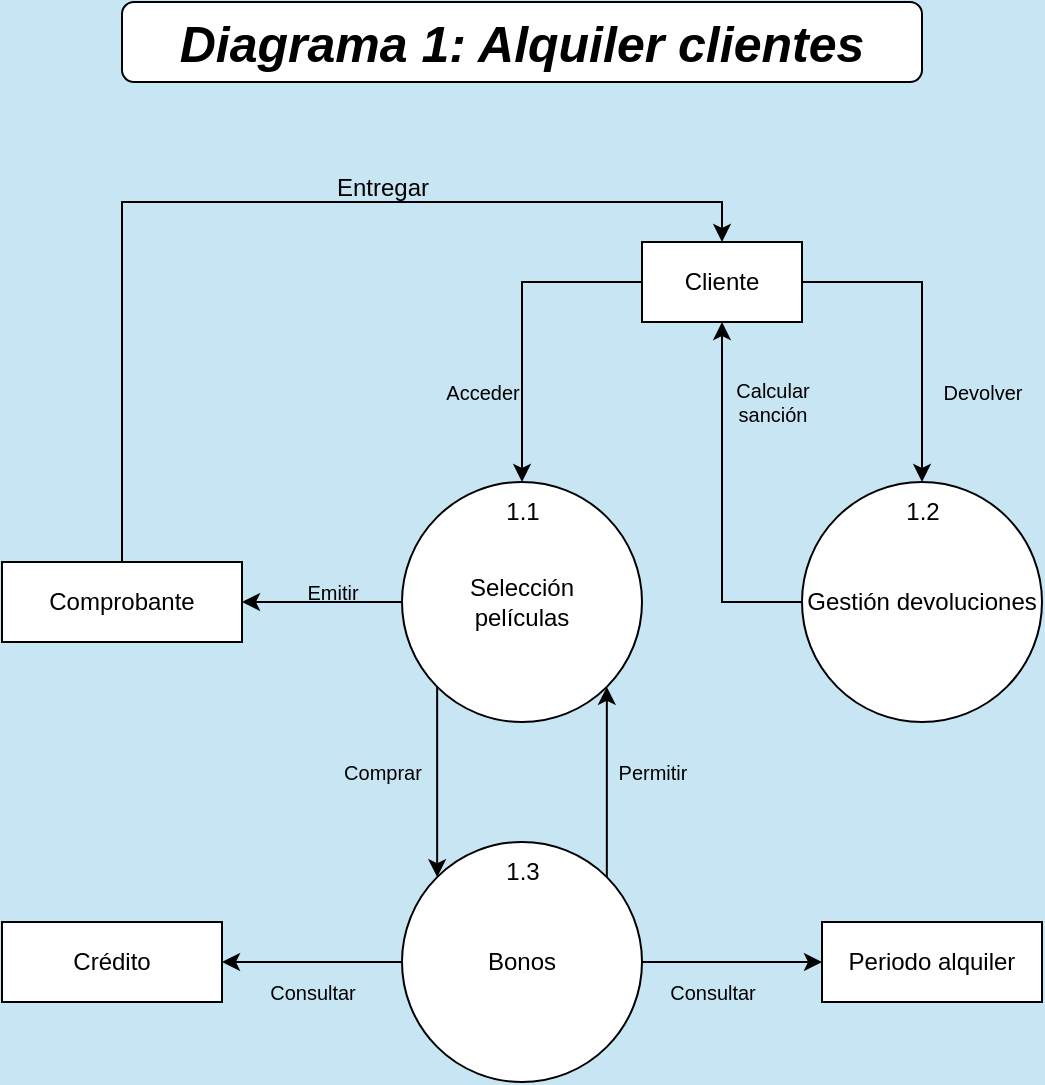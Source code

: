 <mxfile version="22.1.11" type="device">
  <diagram name="Página-1" id="dnAJXb2RSYxvc47qoYzJ">
    <mxGraphModel dx="1165" dy="588" grid="1" gridSize="10" guides="1" tooltips="1" connect="1" arrows="1" fold="1" page="1" pageScale="1" pageWidth="1169" pageHeight="827" background="#c8e5f3" math="0" shadow="0">
      <root>
        <mxCell id="0" />
        <mxCell id="1" parent="0" />
        <mxCell id="mVqyxYGViBlAbbBp4UhH-10" value="Gestión devoluciones" style="ellipse;whiteSpace=wrap;html=1;aspect=fixed;" vertex="1" parent="1">
          <mxGeometry x="680" y="280" width="120" height="120" as="geometry" />
        </mxCell>
        <mxCell id="sRQ4CKSE_xn8VrTVGQVF-1" value="&lt;font style=&quot;font-size: 13px;&quot;&gt;&lt;b style=&quot;font-size: 25px;&quot;&gt;&lt;i&gt;Diagrama 1: Alquiler clientes&lt;br&gt;&lt;/i&gt;&lt;/b&gt;&lt;/font&gt;" style="rounded=1;whiteSpace=wrap;html=1;" parent="1" vertex="1">
          <mxGeometry x="340" y="40" width="400" height="40" as="geometry" />
        </mxCell>
        <mxCell id="sRQ4CKSE_xn8VrTVGQVF-28" style="edgeStyle=orthogonalEdgeStyle;rounded=0;orthogonalLoop=1;jettySize=auto;html=1;exitX=0;exitY=0.5;exitDx=0;exitDy=0;entryX=0.5;entryY=0;entryDx=0;entryDy=0;" parent="1" source="sRQ4CKSE_xn8VrTVGQVF-2" target="sRQ4CKSE_xn8VrTVGQVF-6" edge="1">
          <mxGeometry relative="1" as="geometry" />
        </mxCell>
        <mxCell id="mVqyxYGViBlAbbBp4UhH-11" style="edgeStyle=orthogonalEdgeStyle;rounded=0;orthogonalLoop=1;jettySize=auto;html=1;exitX=1;exitY=0.5;exitDx=0;exitDy=0;entryX=0.5;entryY=0;entryDx=0;entryDy=0;" edge="1" parent="1" source="sRQ4CKSE_xn8VrTVGQVF-2" target="mVqyxYGViBlAbbBp4UhH-10">
          <mxGeometry relative="1" as="geometry" />
        </mxCell>
        <mxCell id="sRQ4CKSE_xn8VrTVGQVF-2" value="Cliente" style="rounded=0;whiteSpace=wrap;html=1;" parent="1" vertex="1">
          <mxGeometry x="600" y="160" width="80" height="40" as="geometry" />
        </mxCell>
        <mxCell id="sRQ4CKSE_xn8VrTVGQVF-4" value="Crédito" style="rounded=0;whiteSpace=wrap;html=1;" parent="1" vertex="1">
          <mxGeometry x="280" y="500" width="110" height="40" as="geometry" />
        </mxCell>
        <mxCell id="mVqyxYGViBlAbbBp4UhH-13" style="edgeStyle=orthogonalEdgeStyle;rounded=0;orthogonalLoop=1;jettySize=auto;html=1;exitX=0.5;exitY=0;exitDx=0;exitDy=0;entryX=0.5;entryY=0;entryDx=0;entryDy=0;" edge="1" parent="1" source="sRQ4CKSE_xn8VrTVGQVF-5" target="sRQ4CKSE_xn8VrTVGQVF-2">
          <mxGeometry relative="1" as="geometry" />
        </mxCell>
        <mxCell id="sRQ4CKSE_xn8VrTVGQVF-5" value="Comprobante" style="rounded=0;whiteSpace=wrap;html=1;" parent="1" vertex="1">
          <mxGeometry x="280" y="320" width="120" height="40" as="geometry" />
        </mxCell>
        <mxCell id="mVqyxYGViBlAbbBp4UhH-18" style="edgeStyle=orthogonalEdgeStyle;rounded=0;orthogonalLoop=1;jettySize=auto;html=1;exitX=0;exitY=1;exitDx=0;exitDy=0;entryX=0;entryY=0;entryDx=0;entryDy=0;" edge="1" parent="1" source="sRQ4CKSE_xn8VrTVGQVF-6" target="sRQ4CKSE_xn8VrTVGQVF-7">
          <mxGeometry relative="1" as="geometry" />
        </mxCell>
        <mxCell id="mVqyxYGViBlAbbBp4UhH-19" style="edgeStyle=orthogonalEdgeStyle;rounded=0;orthogonalLoop=1;jettySize=auto;html=1;exitX=0;exitY=0.5;exitDx=0;exitDy=0;entryX=1;entryY=0.5;entryDx=0;entryDy=0;" edge="1" parent="1" source="sRQ4CKSE_xn8VrTVGQVF-6" target="sRQ4CKSE_xn8VrTVGQVF-5">
          <mxGeometry relative="1" as="geometry" />
        </mxCell>
        <mxCell id="sRQ4CKSE_xn8VrTVGQVF-6" value="&lt;div&gt;Selección&lt;/div&gt;&lt;div&gt;películas&lt;/div&gt;" style="ellipse;whiteSpace=wrap;html=1;aspect=fixed;" parent="1" vertex="1">
          <mxGeometry x="480" y="280" width="120" height="120" as="geometry" />
        </mxCell>
        <mxCell id="sRQ4CKSE_xn8VrTVGQVF-32" style="edgeStyle=orthogonalEdgeStyle;rounded=0;orthogonalLoop=1;jettySize=auto;html=1;exitX=1;exitY=0.5;exitDx=0;exitDy=0;" parent="1" source="sRQ4CKSE_xn8VrTVGQVF-7" target="sRQ4CKSE_xn8VrTVGQVF-29" edge="1">
          <mxGeometry relative="1" as="geometry" />
        </mxCell>
        <mxCell id="sRQ4CKSE_xn8VrTVGQVF-34" style="edgeStyle=orthogonalEdgeStyle;rounded=0;orthogonalLoop=1;jettySize=auto;html=1;exitX=0;exitY=0.5;exitDx=0;exitDy=0;" parent="1" source="sRQ4CKSE_xn8VrTVGQVF-7" target="sRQ4CKSE_xn8VrTVGQVF-4" edge="1">
          <mxGeometry relative="1" as="geometry" />
        </mxCell>
        <mxCell id="mVqyxYGViBlAbbBp4UhH-17" style="edgeStyle=orthogonalEdgeStyle;rounded=0;orthogonalLoop=1;jettySize=auto;html=1;exitX=1;exitY=0;exitDx=0;exitDy=0;entryX=1;entryY=1;entryDx=0;entryDy=0;" edge="1" parent="1" source="sRQ4CKSE_xn8VrTVGQVF-7" target="sRQ4CKSE_xn8VrTVGQVF-6">
          <mxGeometry relative="1" as="geometry" />
        </mxCell>
        <mxCell id="sRQ4CKSE_xn8VrTVGQVF-7" value="Bonos" style="rounded=0;whiteSpace=wrap;html=1;shape=ellipse;perimeter=ellipsePerimeter;" parent="1" vertex="1">
          <mxGeometry x="480" y="460" width="120" height="120" as="geometry" />
        </mxCell>
        <mxCell id="sRQ4CKSE_xn8VrTVGQVF-14" value="&lt;font style=&quot;font-size: 10px;&quot;&gt;Comprar&lt;/font&gt;" style="text;html=1;align=center;verticalAlign=middle;resizable=0;points=[];autosize=1;strokeColor=none;fillColor=none;" parent="1" vertex="1">
          <mxGeometry x="440" y="410" width="60" height="30" as="geometry" />
        </mxCell>
        <mxCell id="sRQ4CKSE_xn8VrTVGQVF-19" value="1.1" style="text;html=1;align=center;verticalAlign=middle;resizable=0;points=[];autosize=1;strokeColor=none;fillColor=none;" parent="1" vertex="1">
          <mxGeometry x="520" y="280" width="40" height="30" as="geometry" />
        </mxCell>
        <mxCell id="sRQ4CKSE_xn8VrTVGQVF-23" value="&lt;div&gt;&lt;font style=&quot;font-size: 10px;&quot;&gt;Consultar&lt;/font&gt;&lt;/div&gt;" style="text;html=1;align=center;verticalAlign=middle;resizable=0;points=[];autosize=1;strokeColor=none;fillColor=none;" parent="1" vertex="1">
          <mxGeometry x="400" y="520" width="70" height="30" as="geometry" />
        </mxCell>
        <mxCell id="sRQ4CKSE_xn8VrTVGQVF-27" value="&lt;font style=&quot;font-size: 10px;&quot;&gt;Permitir&lt;/font&gt;" style="text;html=1;align=center;verticalAlign=middle;resizable=0;points=[];autosize=1;strokeColor=none;fillColor=none;" parent="1" vertex="1">
          <mxGeometry x="575" y="410" width="60" height="30" as="geometry" />
        </mxCell>
        <mxCell id="sRQ4CKSE_xn8VrTVGQVF-29" value="Periodo alquiler" style="rounded=0;whiteSpace=wrap;html=1;" parent="1" vertex="1">
          <mxGeometry x="690" y="500" width="110" height="40" as="geometry" />
        </mxCell>
        <mxCell id="sRQ4CKSE_xn8VrTVGQVF-36" value="&lt;div style=&quot;font-size: 11px;&quot;&gt;&lt;font style=&quot;font-size: 10px;&quot;&gt;Consultar&lt;/font&gt;&lt;/div&gt;" style="text;html=1;align=center;verticalAlign=middle;resizable=0;points=[];autosize=1;strokeColor=none;fillColor=none;" parent="1" vertex="1">
          <mxGeometry x="600" y="520" width="70" height="30" as="geometry" />
        </mxCell>
        <mxCell id="sRQ4CKSE_xn8VrTVGQVF-45" value="&lt;font style=&quot;font-size: 10px;&quot;&gt;Acceder&lt;/font&gt;" style="text;html=1;align=center;verticalAlign=middle;resizable=0;points=[];autosize=1;strokeColor=none;fillColor=none;" parent="1" vertex="1">
          <mxGeometry x="490" y="220" width="60" height="30" as="geometry" />
        </mxCell>
        <mxCell id="sRQ4CKSE_xn8VrTVGQVF-47" value="&lt;font style=&quot;font-size: 10px;&quot;&gt;Devolver&lt;/font&gt;" style="text;html=1;align=center;verticalAlign=middle;resizable=0;points=[];autosize=1;strokeColor=none;fillColor=none;" parent="1" vertex="1">
          <mxGeometry x="740" y="220" width="60" height="30" as="geometry" />
        </mxCell>
        <mxCell id="sRQ4CKSE_xn8VrTVGQVF-49" value="&lt;font style=&quot;font-size: 10px;&quot;&gt;Emitir&lt;/font&gt;" style="text;html=1;align=center;verticalAlign=middle;resizable=0;points=[];autosize=1;strokeColor=none;fillColor=none;" parent="1" vertex="1">
          <mxGeometry x="420" y="320" width="50" height="30" as="geometry" />
        </mxCell>
        <mxCell id="sRQ4CKSE_xn8VrTVGQVF-56" value="1.2" style="text;html=1;align=center;verticalAlign=middle;resizable=0;points=[];autosize=1;strokeColor=none;fillColor=none;" parent="1" vertex="1">
          <mxGeometry x="720" y="280" width="40" height="30" as="geometry" />
        </mxCell>
        <mxCell id="mVqyxYGViBlAbbBp4UhH-14" style="edgeStyle=orthogonalEdgeStyle;rounded=0;orthogonalLoop=1;jettySize=auto;html=1;exitX=0;exitY=0.5;exitDx=0;exitDy=0;entryX=0.5;entryY=1;entryDx=0;entryDy=0;" edge="1" parent="1" source="mVqyxYGViBlAbbBp4UhH-10" target="sRQ4CKSE_xn8VrTVGQVF-2">
          <mxGeometry relative="1" as="geometry" />
        </mxCell>
        <mxCell id="mVqyxYGViBlAbbBp4UhH-15" value="&lt;div style=&quot;font-size: 10px;&quot;&gt;&lt;font style=&quot;font-size: 10px;&quot;&gt;Calcular&lt;/font&gt;&lt;/div&gt;&lt;div style=&quot;font-size: 10px;&quot;&gt;&lt;font style=&quot;font-size: 10px;&quot;&gt;s&lt;font style=&quot;font-size: 10px;&quot;&gt;anción&lt;/font&gt;&lt;/font&gt;&lt;/div&gt;" style="text;html=1;align=center;verticalAlign=middle;resizable=0;points=[];autosize=1;strokeColor=none;fillColor=none;" vertex="1" parent="1">
          <mxGeometry x="635" y="220" width="60" height="40" as="geometry" />
        </mxCell>
        <mxCell id="mVqyxYGViBlAbbBp4UhH-16" value="Entregar" style="text;html=1;align=center;verticalAlign=middle;resizable=0;points=[];autosize=1;strokeColor=none;fillColor=none;" vertex="1" parent="1">
          <mxGeometry x="435" y="118" width="70" height="30" as="geometry" />
        </mxCell>
        <mxCell id="mVqyxYGViBlAbbBp4UhH-20" value="1.3" style="text;html=1;align=center;verticalAlign=middle;resizable=0;points=[];autosize=1;strokeColor=none;fillColor=none;" vertex="1" parent="1">
          <mxGeometry x="520" y="460" width="40" height="30" as="geometry" />
        </mxCell>
      </root>
    </mxGraphModel>
  </diagram>
</mxfile>
